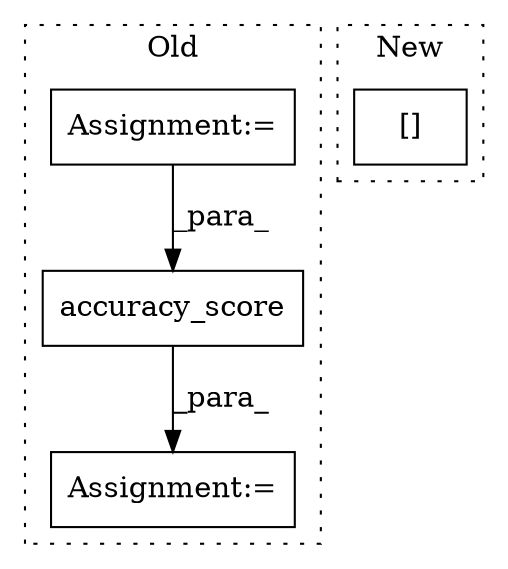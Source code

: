 digraph G {
subgraph cluster0 {
1 [label="accuracy_score" a="32" s="2100,2126" l="15,1" shape="box"];
3 [label="Assignment:=" a="7" s="2145" l="1" shape="box"];
4 [label="Assignment:=" a="7" s="2062" l="1" shape="box"];
label = "Old";
style="dotted";
}
subgraph cluster1 {
2 [label="[]" a="2" s="2372,2385" l="12,1" shape="box"];
label = "New";
style="dotted";
}
1 -> 3 [label="_para_"];
4 -> 1 [label="_para_"];
}